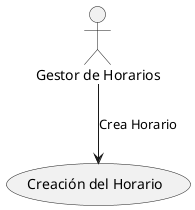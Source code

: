 @startuml
actor "Gestor de Horarios" as A
usecase "Creación del Horario" as UC3
A --> UC3 : Crea Horario
@enduml
